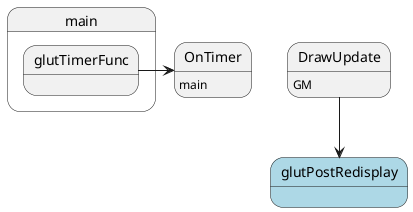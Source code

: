 @startuml
' GM - Drawing/GraphManager.cpp
DrawUpdate --> glutPostRedisplay

state main {
    state glutTimerFunc
}

state OnTimer {
    state DrawUpdate {
    }
}

glutTimerFunc -> OnTimer
state glutPostRedisplay #LightBlue

' Descriptions
DrawUpdate:GM
OnTimer:main
@enduml
